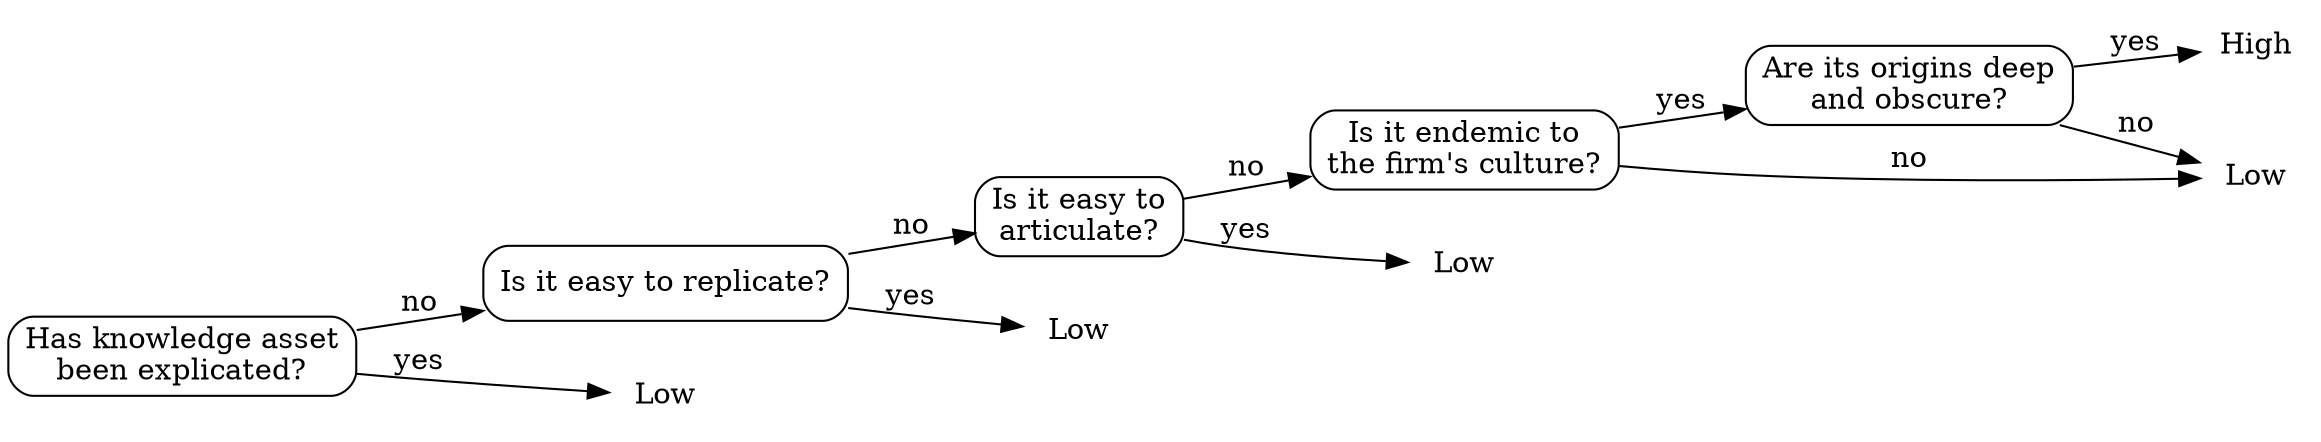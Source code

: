 digraph G {
    rankdir=LR; // Lay out from Left to Right

    node [shape=box, style=rounded]; // Default shape for nodes

    // Define Nodes
    n1 [label="Has knowledge asset\nbeen explicated?"];
    n2 [label="Is it easy to replicate?"];
    n3 [label="Is it easy to\narticulate?"];
    n4 [label="Is it endemic to\nthe firm's culture?"];
    n5 [label="Are its origins deep\nand obscure?"];

    // Define Outcome Nodes (or points)
    low1 [label="Low", shape=plaintext];
    low2 [label="Low", shape=plaintext];
    low3 [label="Low", shape=plaintext];
    low4 [label="Low", shape=plaintext];
    high [label="High", shape=plaintext];

    // Define Edges
    n1 -> low1 [label="yes"];
    n1 -> n2 [label="no"];
    n2 -> low2 [label="yes"];
    n2 -> n3 [label="no"];
    n3 -> low3 [label="yes"];
    n3 -> n4 [label="no"];
    n4 -> n5 [label="yes"];
    n4 -> low4 [label="no"];
    n5 -> high [label="yes"];
    n5 -> low4 [label="no"];

    // The vertical "Degree of 'tacitness'" label and arrow
    // are best added in a vector graphics editor after generating the SVG,
    // as precise placement and rotated text along a custom path
    // are complex to achieve robustly in pure DOT for this type of diagram.
}